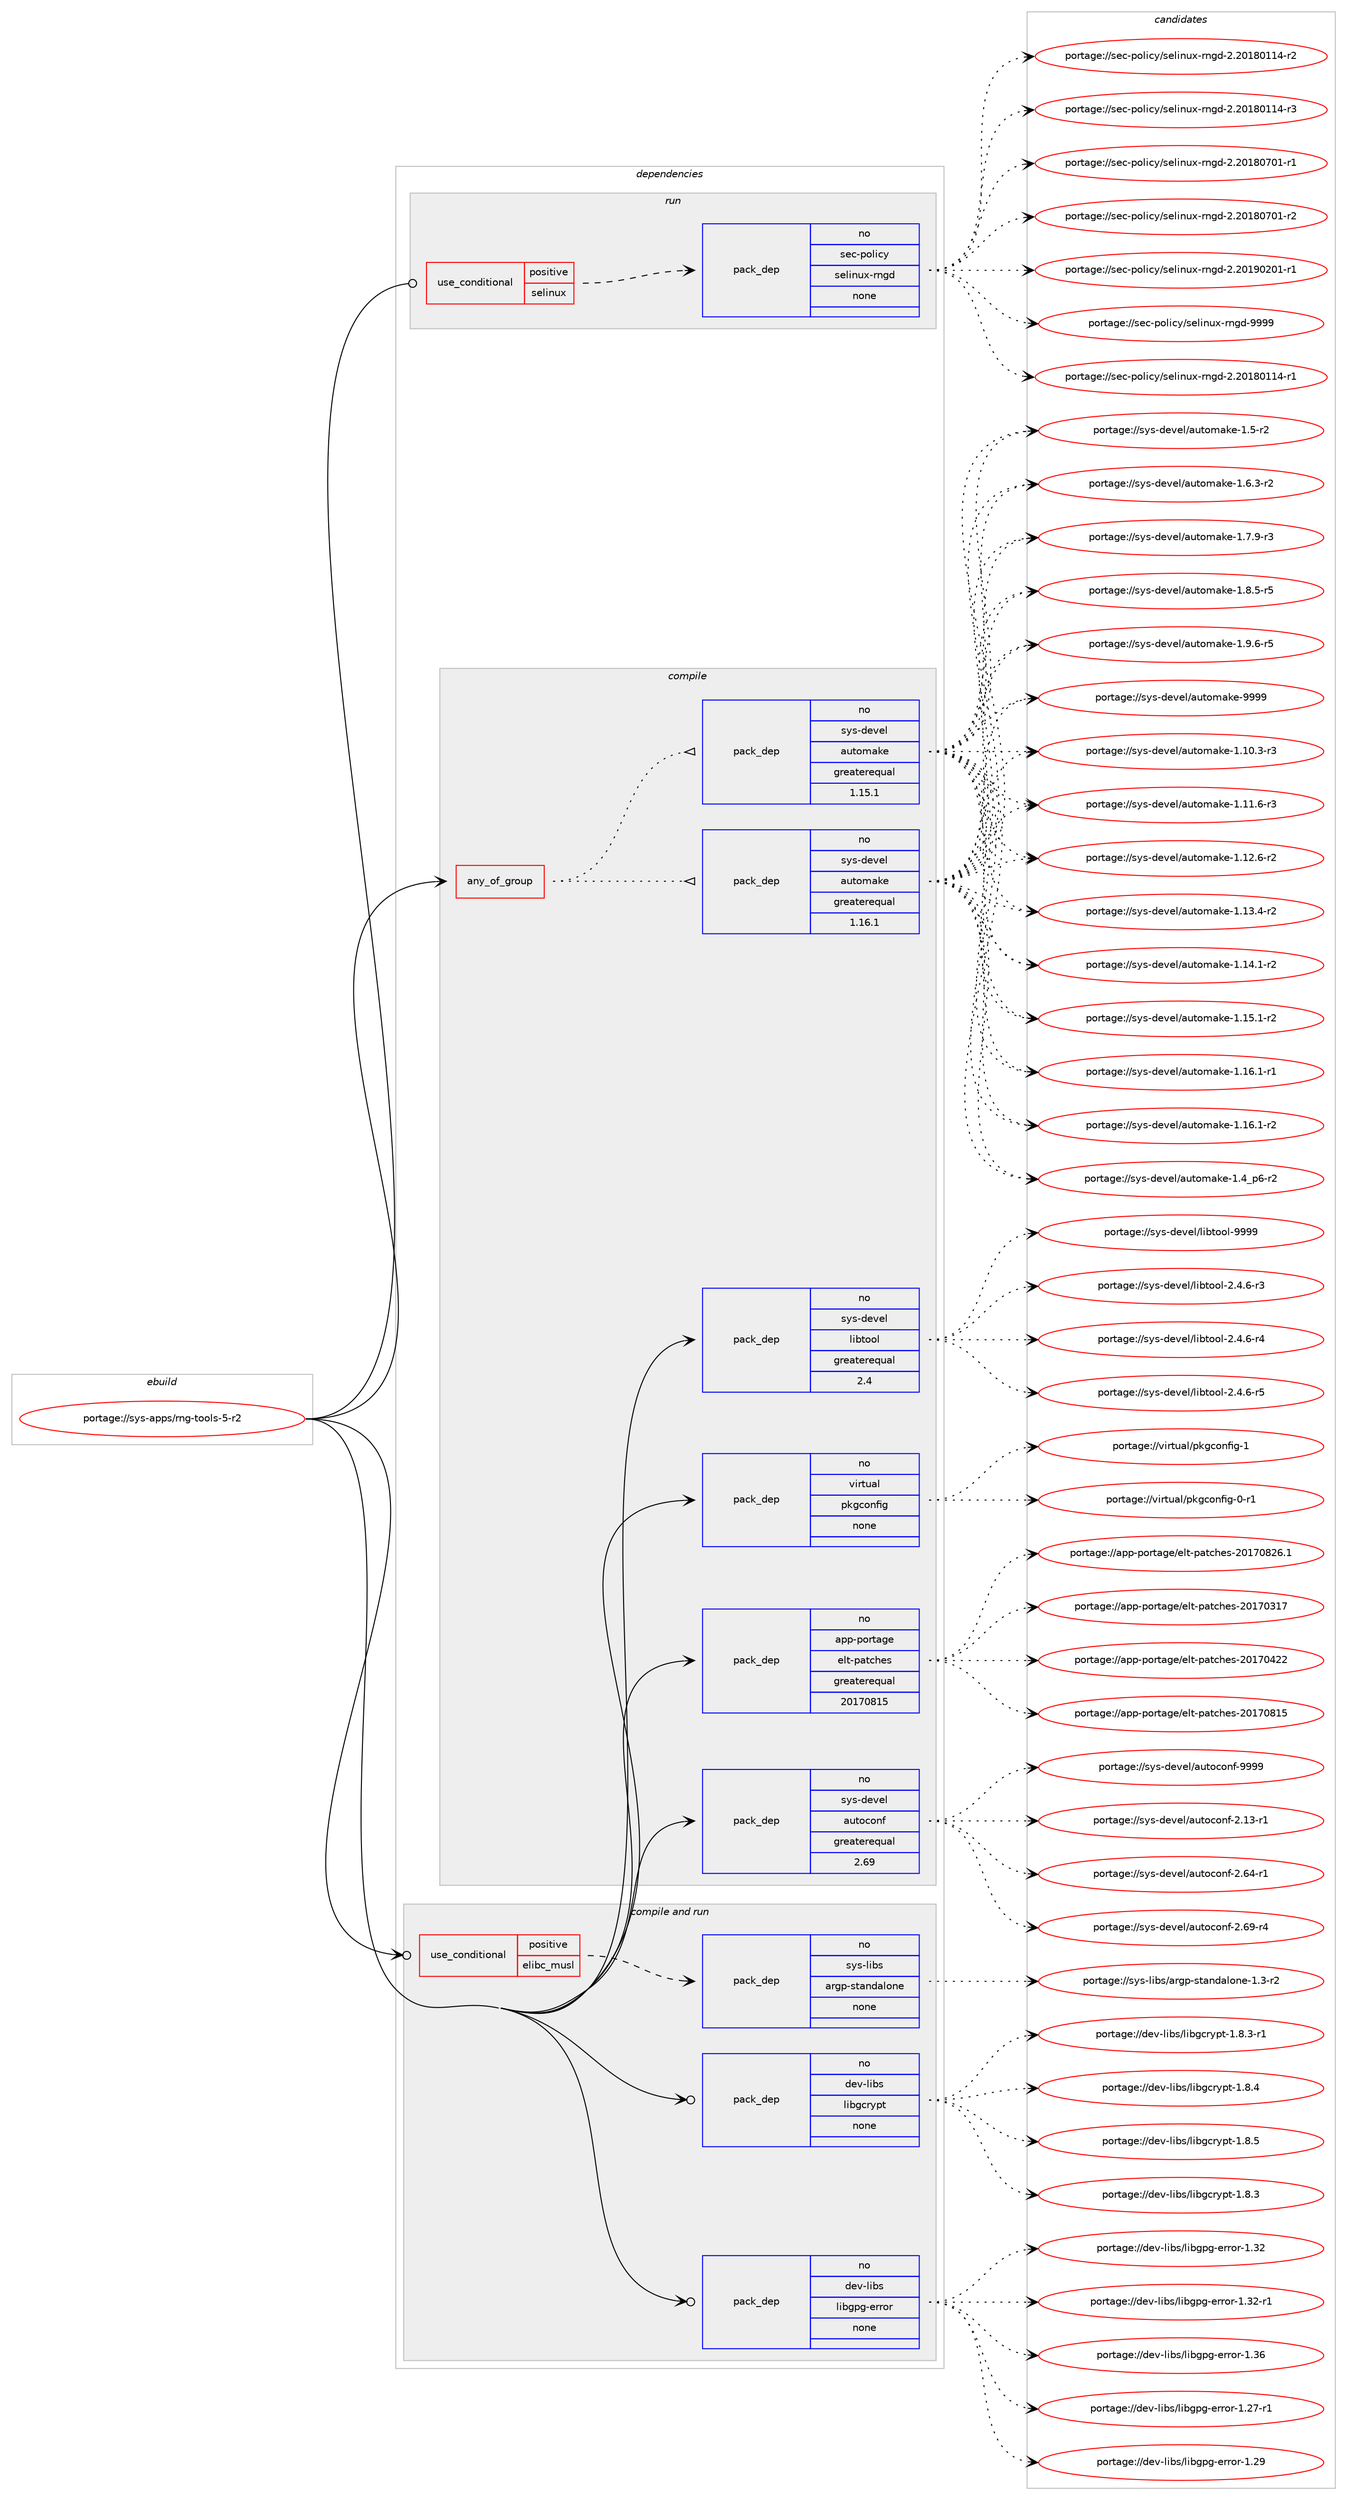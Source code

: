 digraph prolog {

# *************
# Graph options
# *************

newrank=true;
concentrate=true;
compound=true;
graph [rankdir=LR,fontname=Helvetica,fontsize=10,ranksep=1.5];#, ranksep=2.5, nodesep=0.2];
edge  [arrowhead=vee];
node  [fontname=Helvetica,fontsize=10];

# **********
# The ebuild
# **********

subgraph cluster_leftcol {
color=gray;
rank=same;
label=<<i>ebuild</i>>;
id [label="portage://sys-apps/rng-tools-5-r2", color=red, width=4, href="../sys-apps/rng-tools-5-r2.svg"];
}

# ****************
# The dependencies
# ****************

subgraph cluster_midcol {
color=gray;
label=<<i>dependencies</i>>;
subgraph cluster_compile {
fillcolor="#eeeeee";
style=filled;
label=<<i>compile</i>>;
subgraph any6633 {
dependency410623 [label=<<TABLE BORDER="0" CELLBORDER="1" CELLSPACING="0" CELLPADDING="4"><TR><TD CELLPADDING="10">any_of_group</TD></TR></TABLE>>, shape=none, color=red];subgraph pack303862 {
dependency410624 [label=<<TABLE BORDER="0" CELLBORDER="1" CELLSPACING="0" CELLPADDING="4" WIDTH="220"><TR><TD ROWSPAN="6" CELLPADDING="30">pack_dep</TD></TR><TR><TD WIDTH="110">no</TD></TR><TR><TD>sys-devel</TD></TR><TR><TD>automake</TD></TR><TR><TD>greaterequal</TD></TR><TR><TD>1.16.1</TD></TR></TABLE>>, shape=none, color=blue];
}
dependency410623:e -> dependency410624:w [weight=20,style="dotted",arrowhead="oinv"];
subgraph pack303863 {
dependency410625 [label=<<TABLE BORDER="0" CELLBORDER="1" CELLSPACING="0" CELLPADDING="4" WIDTH="220"><TR><TD ROWSPAN="6" CELLPADDING="30">pack_dep</TD></TR><TR><TD WIDTH="110">no</TD></TR><TR><TD>sys-devel</TD></TR><TR><TD>automake</TD></TR><TR><TD>greaterequal</TD></TR><TR><TD>1.15.1</TD></TR></TABLE>>, shape=none, color=blue];
}
dependency410623:e -> dependency410625:w [weight=20,style="dotted",arrowhead="oinv"];
}
id:e -> dependency410623:w [weight=20,style="solid",arrowhead="vee"];
subgraph pack303864 {
dependency410626 [label=<<TABLE BORDER="0" CELLBORDER="1" CELLSPACING="0" CELLPADDING="4" WIDTH="220"><TR><TD ROWSPAN="6" CELLPADDING="30">pack_dep</TD></TR><TR><TD WIDTH="110">no</TD></TR><TR><TD>app-portage</TD></TR><TR><TD>elt-patches</TD></TR><TR><TD>greaterequal</TD></TR><TR><TD>20170815</TD></TR></TABLE>>, shape=none, color=blue];
}
id:e -> dependency410626:w [weight=20,style="solid",arrowhead="vee"];
subgraph pack303865 {
dependency410627 [label=<<TABLE BORDER="0" CELLBORDER="1" CELLSPACING="0" CELLPADDING="4" WIDTH="220"><TR><TD ROWSPAN="6" CELLPADDING="30">pack_dep</TD></TR><TR><TD WIDTH="110">no</TD></TR><TR><TD>sys-devel</TD></TR><TR><TD>autoconf</TD></TR><TR><TD>greaterequal</TD></TR><TR><TD>2.69</TD></TR></TABLE>>, shape=none, color=blue];
}
id:e -> dependency410627:w [weight=20,style="solid",arrowhead="vee"];
subgraph pack303866 {
dependency410628 [label=<<TABLE BORDER="0" CELLBORDER="1" CELLSPACING="0" CELLPADDING="4" WIDTH="220"><TR><TD ROWSPAN="6" CELLPADDING="30">pack_dep</TD></TR><TR><TD WIDTH="110">no</TD></TR><TR><TD>sys-devel</TD></TR><TR><TD>libtool</TD></TR><TR><TD>greaterequal</TD></TR><TR><TD>2.4</TD></TR></TABLE>>, shape=none, color=blue];
}
id:e -> dependency410628:w [weight=20,style="solid",arrowhead="vee"];
subgraph pack303867 {
dependency410629 [label=<<TABLE BORDER="0" CELLBORDER="1" CELLSPACING="0" CELLPADDING="4" WIDTH="220"><TR><TD ROWSPAN="6" CELLPADDING="30">pack_dep</TD></TR><TR><TD WIDTH="110">no</TD></TR><TR><TD>virtual</TD></TR><TR><TD>pkgconfig</TD></TR><TR><TD>none</TD></TR><TR><TD></TD></TR></TABLE>>, shape=none, color=blue];
}
id:e -> dependency410629:w [weight=20,style="solid",arrowhead="vee"];
}
subgraph cluster_compileandrun {
fillcolor="#eeeeee";
style=filled;
label=<<i>compile and run</i>>;
subgraph cond99910 {
dependency410630 [label=<<TABLE BORDER="0" CELLBORDER="1" CELLSPACING="0" CELLPADDING="4"><TR><TD ROWSPAN="3" CELLPADDING="10">use_conditional</TD></TR><TR><TD>positive</TD></TR><TR><TD>elibc_musl</TD></TR></TABLE>>, shape=none, color=red];
subgraph pack303868 {
dependency410631 [label=<<TABLE BORDER="0" CELLBORDER="1" CELLSPACING="0" CELLPADDING="4" WIDTH="220"><TR><TD ROWSPAN="6" CELLPADDING="30">pack_dep</TD></TR><TR><TD WIDTH="110">no</TD></TR><TR><TD>sys-libs</TD></TR><TR><TD>argp-standalone</TD></TR><TR><TD>none</TD></TR><TR><TD></TD></TR></TABLE>>, shape=none, color=blue];
}
dependency410630:e -> dependency410631:w [weight=20,style="dashed",arrowhead="vee"];
}
id:e -> dependency410630:w [weight=20,style="solid",arrowhead="odotvee"];
subgraph pack303869 {
dependency410632 [label=<<TABLE BORDER="0" CELLBORDER="1" CELLSPACING="0" CELLPADDING="4" WIDTH="220"><TR><TD ROWSPAN="6" CELLPADDING="30">pack_dep</TD></TR><TR><TD WIDTH="110">no</TD></TR><TR><TD>dev-libs</TD></TR><TR><TD>libgcrypt</TD></TR><TR><TD>none</TD></TR><TR><TD></TD></TR></TABLE>>, shape=none, color=blue];
}
id:e -> dependency410632:w [weight=20,style="solid",arrowhead="odotvee"];
subgraph pack303870 {
dependency410633 [label=<<TABLE BORDER="0" CELLBORDER="1" CELLSPACING="0" CELLPADDING="4" WIDTH="220"><TR><TD ROWSPAN="6" CELLPADDING="30">pack_dep</TD></TR><TR><TD WIDTH="110">no</TD></TR><TR><TD>dev-libs</TD></TR><TR><TD>libgpg-error</TD></TR><TR><TD>none</TD></TR><TR><TD></TD></TR></TABLE>>, shape=none, color=blue];
}
id:e -> dependency410633:w [weight=20,style="solid",arrowhead="odotvee"];
}
subgraph cluster_run {
fillcolor="#eeeeee";
style=filled;
label=<<i>run</i>>;
subgraph cond99911 {
dependency410634 [label=<<TABLE BORDER="0" CELLBORDER="1" CELLSPACING="0" CELLPADDING="4"><TR><TD ROWSPAN="3" CELLPADDING="10">use_conditional</TD></TR><TR><TD>positive</TD></TR><TR><TD>selinux</TD></TR></TABLE>>, shape=none, color=red];
subgraph pack303871 {
dependency410635 [label=<<TABLE BORDER="0" CELLBORDER="1" CELLSPACING="0" CELLPADDING="4" WIDTH="220"><TR><TD ROWSPAN="6" CELLPADDING="30">pack_dep</TD></TR><TR><TD WIDTH="110">no</TD></TR><TR><TD>sec-policy</TD></TR><TR><TD>selinux-rngd</TD></TR><TR><TD>none</TD></TR><TR><TD></TD></TR></TABLE>>, shape=none, color=blue];
}
dependency410634:e -> dependency410635:w [weight=20,style="dashed",arrowhead="vee"];
}
id:e -> dependency410634:w [weight=20,style="solid",arrowhead="odot"];
}
}

# **************
# The candidates
# **************

subgraph cluster_choices {
rank=same;
color=gray;
label=<<i>candidates</i>>;

subgraph choice303862 {
color=black;
nodesep=1;
choiceportage11512111545100101118101108479711711611110997107101454946494846514511451 [label="portage://sys-devel/automake-1.10.3-r3", color=red, width=4,href="../sys-devel/automake-1.10.3-r3.svg"];
choiceportage11512111545100101118101108479711711611110997107101454946494946544511451 [label="portage://sys-devel/automake-1.11.6-r3", color=red, width=4,href="../sys-devel/automake-1.11.6-r3.svg"];
choiceportage11512111545100101118101108479711711611110997107101454946495046544511450 [label="portage://sys-devel/automake-1.12.6-r2", color=red, width=4,href="../sys-devel/automake-1.12.6-r2.svg"];
choiceportage11512111545100101118101108479711711611110997107101454946495146524511450 [label="portage://sys-devel/automake-1.13.4-r2", color=red, width=4,href="../sys-devel/automake-1.13.4-r2.svg"];
choiceportage11512111545100101118101108479711711611110997107101454946495246494511450 [label="portage://sys-devel/automake-1.14.1-r2", color=red, width=4,href="../sys-devel/automake-1.14.1-r2.svg"];
choiceportage11512111545100101118101108479711711611110997107101454946495346494511450 [label="portage://sys-devel/automake-1.15.1-r2", color=red, width=4,href="../sys-devel/automake-1.15.1-r2.svg"];
choiceportage11512111545100101118101108479711711611110997107101454946495446494511449 [label="portage://sys-devel/automake-1.16.1-r1", color=red, width=4,href="../sys-devel/automake-1.16.1-r1.svg"];
choiceportage11512111545100101118101108479711711611110997107101454946495446494511450 [label="portage://sys-devel/automake-1.16.1-r2", color=red, width=4,href="../sys-devel/automake-1.16.1-r2.svg"];
choiceportage115121115451001011181011084797117116111109971071014549465295112544511450 [label="portage://sys-devel/automake-1.4_p6-r2", color=red, width=4,href="../sys-devel/automake-1.4_p6-r2.svg"];
choiceportage11512111545100101118101108479711711611110997107101454946534511450 [label="portage://sys-devel/automake-1.5-r2", color=red, width=4,href="../sys-devel/automake-1.5-r2.svg"];
choiceportage115121115451001011181011084797117116111109971071014549465446514511450 [label="portage://sys-devel/automake-1.6.3-r2", color=red, width=4,href="../sys-devel/automake-1.6.3-r2.svg"];
choiceportage115121115451001011181011084797117116111109971071014549465546574511451 [label="portage://sys-devel/automake-1.7.9-r3", color=red, width=4,href="../sys-devel/automake-1.7.9-r3.svg"];
choiceportage115121115451001011181011084797117116111109971071014549465646534511453 [label="portage://sys-devel/automake-1.8.5-r5", color=red, width=4,href="../sys-devel/automake-1.8.5-r5.svg"];
choiceportage115121115451001011181011084797117116111109971071014549465746544511453 [label="portage://sys-devel/automake-1.9.6-r5", color=red, width=4,href="../sys-devel/automake-1.9.6-r5.svg"];
choiceportage115121115451001011181011084797117116111109971071014557575757 [label="portage://sys-devel/automake-9999", color=red, width=4,href="../sys-devel/automake-9999.svg"];
dependency410624:e -> choiceportage11512111545100101118101108479711711611110997107101454946494846514511451:w [style=dotted,weight="100"];
dependency410624:e -> choiceportage11512111545100101118101108479711711611110997107101454946494946544511451:w [style=dotted,weight="100"];
dependency410624:e -> choiceportage11512111545100101118101108479711711611110997107101454946495046544511450:w [style=dotted,weight="100"];
dependency410624:e -> choiceportage11512111545100101118101108479711711611110997107101454946495146524511450:w [style=dotted,weight="100"];
dependency410624:e -> choiceportage11512111545100101118101108479711711611110997107101454946495246494511450:w [style=dotted,weight="100"];
dependency410624:e -> choiceportage11512111545100101118101108479711711611110997107101454946495346494511450:w [style=dotted,weight="100"];
dependency410624:e -> choiceportage11512111545100101118101108479711711611110997107101454946495446494511449:w [style=dotted,weight="100"];
dependency410624:e -> choiceportage11512111545100101118101108479711711611110997107101454946495446494511450:w [style=dotted,weight="100"];
dependency410624:e -> choiceportage115121115451001011181011084797117116111109971071014549465295112544511450:w [style=dotted,weight="100"];
dependency410624:e -> choiceportage11512111545100101118101108479711711611110997107101454946534511450:w [style=dotted,weight="100"];
dependency410624:e -> choiceportage115121115451001011181011084797117116111109971071014549465446514511450:w [style=dotted,weight="100"];
dependency410624:e -> choiceportage115121115451001011181011084797117116111109971071014549465546574511451:w [style=dotted,weight="100"];
dependency410624:e -> choiceportage115121115451001011181011084797117116111109971071014549465646534511453:w [style=dotted,weight="100"];
dependency410624:e -> choiceportage115121115451001011181011084797117116111109971071014549465746544511453:w [style=dotted,weight="100"];
dependency410624:e -> choiceportage115121115451001011181011084797117116111109971071014557575757:w [style=dotted,weight="100"];
}
subgraph choice303863 {
color=black;
nodesep=1;
choiceportage11512111545100101118101108479711711611110997107101454946494846514511451 [label="portage://sys-devel/automake-1.10.3-r3", color=red, width=4,href="../sys-devel/automake-1.10.3-r3.svg"];
choiceportage11512111545100101118101108479711711611110997107101454946494946544511451 [label="portage://sys-devel/automake-1.11.6-r3", color=red, width=4,href="../sys-devel/automake-1.11.6-r3.svg"];
choiceportage11512111545100101118101108479711711611110997107101454946495046544511450 [label="portage://sys-devel/automake-1.12.6-r2", color=red, width=4,href="../sys-devel/automake-1.12.6-r2.svg"];
choiceportage11512111545100101118101108479711711611110997107101454946495146524511450 [label="portage://sys-devel/automake-1.13.4-r2", color=red, width=4,href="../sys-devel/automake-1.13.4-r2.svg"];
choiceportage11512111545100101118101108479711711611110997107101454946495246494511450 [label="portage://sys-devel/automake-1.14.1-r2", color=red, width=4,href="../sys-devel/automake-1.14.1-r2.svg"];
choiceportage11512111545100101118101108479711711611110997107101454946495346494511450 [label="portage://sys-devel/automake-1.15.1-r2", color=red, width=4,href="../sys-devel/automake-1.15.1-r2.svg"];
choiceportage11512111545100101118101108479711711611110997107101454946495446494511449 [label="portage://sys-devel/automake-1.16.1-r1", color=red, width=4,href="../sys-devel/automake-1.16.1-r1.svg"];
choiceportage11512111545100101118101108479711711611110997107101454946495446494511450 [label="portage://sys-devel/automake-1.16.1-r2", color=red, width=4,href="../sys-devel/automake-1.16.1-r2.svg"];
choiceportage115121115451001011181011084797117116111109971071014549465295112544511450 [label="portage://sys-devel/automake-1.4_p6-r2", color=red, width=4,href="../sys-devel/automake-1.4_p6-r2.svg"];
choiceportage11512111545100101118101108479711711611110997107101454946534511450 [label="portage://sys-devel/automake-1.5-r2", color=red, width=4,href="../sys-devel/automake-1.5-r2.svg"];
choiceportage115121115451001011181011084797117116111109971071014549465446514511450 [label="portage://sys-devel/automake-1.6.3-r2", color=red, width=4,href="../sys-devel/automake-1.6.3-r2.svg"];
choiceportage115121115451001011181011084797117116111109971071014549465546574511451 [label="portage://sys-devel/automake-1.7.9-r3", color=red, width=4,href="../sys-devel/automake-1.7.9-r3.svg"];
choiceportage115121115451001011181011084797117116111109971071014549465646534511453 [label="portage://sys-devel/automake-1.8.5-r5", color=red, width=4,href="../sys-devel/automake-1.8.5-r5.svg"];
choiceportage115121115451001011181011084797117116111109971071014549465746544511453 [label="portage://sys-devel/automake-1.9.6-r5", color=red, width=4,href="../sys-devel/automake-1.9.6-r5.svg"];
choiceportage115121115451001011181011084797117116111109971071014557575757 [label="portage://sys-devel/automake-9999", color=red, width=4,href="../sys-devel/automake-9999.svg"];
dependency410625:e -> choiceportage11512111545100101118101108479711711611110997107101454946494846514511451:w [style=dotted,weight="100"];
dependency410625:e -> choiceportage11512111545100101118101108479711711611110997107101454946494946544511451:w [style=dotted,weight="100"];
dependency410625:e -> choiceportage11512111545100101118101108479711711611110997107101454946495046544511450:w [style=dotted,weight="100"];
dependency410625:e -> choiceportage11512111545100101118101108479711711611110997107101454946495146524511450:w [style=dotted,weight="100"];
dependency410625:e -> choiceportage11512111545100101118101108479711711611110997107101454946495246494511450:w [style=dotted,weight="100"];
dependency410625:e -> choiceportage11512111545100101118101108479711711611110997107101454946495346494511450:w [style=dotted,weight="100"];
dependency410625:e -> choiceportage11512111545100101118101108479711711611110997107101454946495446494511449:w [style=dotted,weight="100"];
dependency410625:e -> choiceportage11512111545100101118101108479711711611110997107101454946495446494511450:w [style=dotted,weight="100"];
dependency410625:e -> choiceportage115121115451001011181011084797117116111109971071014549465295112544511450:w [style=dotted,weight="100"];
dependency410625:e -> choiceportage11512111545100101118101108479711711611110997107101454946534511450:w [style=dotted,weight="100"];
dependency410625:e -> choiceportage115121115451001011181011084797117116111109971071014549465446514511450:w [style=dotted,weight="100"];
dependency410625:e -> choiceportage115121115451001011181011084797117116111109971071014549465546574511451:w [style=dotted,weight="100"];
dependency410625:e -> choiceportage115121115451001011181011084797117116111109971071014549465646534511453:w [style=dotted,weight="100"];
dependency410625:e -> choiceportage115121115451001011181011084797117116111109971071014549465746544511453:w [style=dotted,weight="100"];
dependency410625:e -> choiceportage115121115451001011181011084797117116111109971071014557575757:w [style=dotted,weight="100"];
}
subgraph choice303864 {
color=black;
nodesep=1;
choiceportage97112112451121111141169710310147101108116451129711699104101115455048495548514955 [label="portage://app-portage/elt-patches-20170317", color=red, width=4,href="../app-portage/elt-patches-20170317.svg"];
choiceportage97112112451121111141169710310147101108116451129711699104101115455048495548525050 [label="portage://app-portage/elt-patches-20170422", color=red, width=4,href="../app-portage/elt-patches-20170422.svg"];
choiceportage97112112451121111141169710310147101108116451129711699104101115455048495548564953 [label="portage://app-portage/elt-patches-20170815", color=red, width=4,href="../app-portage/elt-patches-20170815.svg"];
choiceportage971121124511211111411697103101471011081164511297116991041011154550484955485650544649 [label="portage://app-portage/elt-patches-20170826.1", color=red, width=4,href="../app-portage/elt-patches-20170826.1.svg"];
dependency410626:e -> choiceportage97112112451121111141169710310147101108116451129711699104101115455048495548514955:w [style=dotted,weight="100"];
dependency410626:e -> choiceportage97112112451121111141169710310147101108116451129711699104101115455048495548525050:w [style=dotted,weight="100"];
dependency410626:e -> choiceportage97112112451121111141169710310147101108116451129711699104101115455048495548564953:w [style=dotted,weight="100"];
dependency410626:e -> choiceportage971121124511211111411697103101471011081164511297116991041011154550484955485650544649:w [style=dotted,weight="100"];
}
subgraph choice303865 {
color=black;
nodesep=1;
choiceportage1151211154510010111810110847971171161119911111010245504649514511449 [label="portage://sys-devel/autoconf-2.13-r1", color=red, width=4,href="../sys-devel/autoconf-2.13-r1.svg"];
choiceportage1151211154510010111810110847971171161119911111010245504654524511449 [label="portage://sys-devel/autoconf-2.64-r1", color=red, width=4,href="../sys-devel/autoconf-2.64-r1.svg"];
choiceportage1151211154510010111810110847971171161119911111010245504654574511452 [label="portage://sys-devel/autoconf-2.69-r4", color=red, width=4,href="../sys-devel/autoconf-2.69-r4.svg"];
choiceportage115121115451001011181011084797117116111991111101024557575757 [label="portage://sys-devel/autoconf-9999", color=red, width=4,href="../sys-devel/autoconf-9999.svg"];
dependency410627:e -> choiceportage1151211154510010111810110847971171161119911111010245504649514511449:w [style=dotted,weight="100"];
dependency410627:e -> choiceportage1151211154510010111810110847971171161119911111010245504654524511449:w [style=dotted,weight="100"];
dependency410627:e -> choiceportage1151211154510010111810110847971171161119911111010245504654574511452:w [style=dotted,weight="100"];
dependency410627:e -> choiceportage115121115451001011181011084797117116111991111101024557575757:w [style=dotted,weight="100"];
}
subgraph choice303866 {
color=black;
nodesep=1;
choiceportage1151211154510010111810110847108105981161111111084550465246544511451 [label="portage://sys-devel/libtool-2.4.6-r3", color=red, width=4,href="../sys-devel/libtool-2.4.6-r3.svg"];
choiceportage1151211154510010111810110847108105981161111111084550465246544511452 [label="portage://sys-devel/libtool-2.4.6-r4", color=red, width=4,href="../sys-devel/libtool-2.4.6-r4.svg"];
choiceportage1151211154510010111810110847108105981161111111084550465246544511453 [label="portage://sys-devel/libtool-2.4.6-r5", color=red, width=4,href="../sys-devel/libtool-2.4.6-r5.svg"];
choiceportage1151211154510010111810110847108105981161111111084557575757 [label="portage://sys-devel/libtool-9999", color=red, width=4,href="../sys-devel/libtool-9999.svg"];
dependency410628:e -> choiceportage1151211154510010111810110847108105981161111111084550465246544511451:w [style=dotted,weight="100"];
dependency410628:e -> choiceportage1151211154510010111810110847108105981161111111084550465246544511452:w [style=dotted,weight="100"];
dependency410628:e -> choiceportage1151211154510010111810110847108105981161111111084550465246544511453:w [style=dotted,weight="100"];
dependency410628:e -> choiceportage1151211154510010111810110847108105981161111111084557575757:w [style=dotted,weight="100"];
}
subgraph choice303867 {
color=black;
nodesep=1;
choiceportage11810511411611797108471121071039911111010210510345484511449 [label="portage://virtual/pkgconfig-0-r1", color=red, width=4,href="../virtual/pkgconfig-0-r1.svg"];
choiceportage1181051141161179710847112107103991111101021051034549 [label="portage://virtual/pkgconfig-1", color=red, width=4,href="../virtual/pkgconfig-1.svg"];
dependency410629:e -> choiceportage11810511411611797108471121071039911111010210510345484511449:w [style=dotted,weight="100"];
dependency410629:e -> choiceportage1181051141161179710847112107103991111101021051034549:w [style=dotted,weight="100"];
}
subgraph choice303868 {
color=black;
nodesep=1;
choiceportage11512111545108105981154797114103112451151169711010097108111110101454946514511450 [label="portage://sys-libs/argp-standalone-1.3-r2", color=red, width=4,href="../sys-libs/argp-standalone-1.3-r2.svg"];
dependency410631:e -> choiceportage11512111545108105981154797114103112451151169711010097108111110101454946514511450:w [style=dotted,weight="100"];
}
subgraph choice303869 {
color=black;
nodesep=1;
choiceportage1001011184510810598115471081059810399114121112116454946564651 [label="portage://dev-libs/libgcrypt-1.8.3", color=red, width=4,href="../dev-libs/libgcrypt-1.8.3.svg"];
choiceportage10010111845108105981154710810598103991141211121164549465646514511449 [label="portage://dev-libs/libgcrypt-1.8.3-r1", color=red, width=4,href="../dev-libs/libgcrypt-1.8.3-r1.svg"];
choiceportage1001011184510810598115471081059810399114121112116454946564652 [label="portage://dev-libs/libgcrypt-1.8.4", color=red, width=4,href="../dev-libs/libgcrypt-1.8.4.svg"];
choiceportage1001011184510810598115471081059810399114121112116454946564653 [label="portage://dev-libs/libgcrypt-1.8.5", color=red, width=4,href="../dev-libs/libgcrypt-1.8.5.svg"];
dependency410632:e -> choiceportage1001011184510810598115471081059810399114121112116454946564651:w [style=dotted,weight="100"];
dependency410632:e -> choiceportage10010111845108105981154710810598103991141211121164549465646514511449:w [style=dotted,weight="100"];
dependency410632:e -> choiceportage1001011184510810598115471081059810399114121112116454946564652:w [style=dotted,weight="100"];
dependency410632:e -> choiceportage1001011184510810598115471081059810399114121112116454946564653:w [style=dotted,weight="100"];
}
subgraph choice303870 {
color=black;
nodesep=1;
choiceportage100101118451081059811547108105981031121034510111411411111445494650554511449 [label="portage://dev-libs/libgpg-error-1.27-r1", color=red, width=4,href="../dev-libs/libgpg-error-1.27-r1.svg"];
choiceportage10010111845108105981154710810598103112103451011141141111144549465057 [label="portage://dev-libs/libgpg-error-1.29", color=red, width=4,href="../dev-libs/libgpg-error-1.29.svg"];
choiceportage10010111845108105981154710810598103112103451011141141111144549465150 [label="portage://dev-libs/libgpg-error-1.32", color=red, width=4,href="../dev-libs/libgpg-error-1.32.svg"];
choiceportage100101118451081059811547108105981031121034510111411411111445494651504511449 [label="portage://dev-libs/libgpg-error-1.32-r1", color=red, width=4,href="../dev-libs/libgpg-error-1.32-r1.svg"];
choiceportage10010111845108105981154710810598103112103451011141141111144549465154 [label="portage://dev-libs/libgpg-error-1.36", color=red, width=4,href="../dev-libs/libgpg-error-1.36.svg"];
dependency410633:e -> choiceportage100101118451081059811547108105981031121034510111411411111445494650554511449:w [style=dotted,weight="100"];
dependency410633:e -> choiceportage10010111845108105981154710810598103112103451011141141111144549465057:w [style=dotted,weight="100"];
dependency410633:e -> choiceportage10010111845108105981154710810598103112103451011141141111144549465150:w [style=dotted,weight="100"];
dependency410633:e -> choiceportage100101118451081059811547108105981031121034510111411411111445494651504511449:w [style=dotted,weight="100"];
dependency410633:e -> choiceportage10010111845108105981154710810598103112103451011141141111144549465154:w [style=dotted,weight="100"];
}
subgraph choice303871 {
color=black;
nodesep=1;
choiceportage115101994511211110810599121471151011081051101171204511411010310045504650484956484949524511449 [label="portage://sec-policy/selinux-rngd-2.20180114-r1", color=red, width=4,href="../sec-policy/selinux-rngd-2.20180114-r1.svg"];
choiceportage115101994511211110810599121471151011081051101171204511411010310045504650484956484949524511450 [label="portage://sec-policy/selinux-rngd-2.20180114-r2", color=red, width=4,href="../sec-policy/selinux-rngd-2.20180114-r2.svg"];
choiceportage115101994511211110810599121471151011081051101171204511411010310045504650484956484949524511451 [label="portage://sec-policy/selinux-rngd-2.20180114-r3", color=red, width=4,href="../sec-policy/selinux-rngd-2.20180114-r3.svg"];
choiceportage115101994511211110810599121471151011081051101171204511411010310045504650484956485548494511449 [label="portage://sec-policy/selinux-rngd-2.20180701-r1", color=red, width=4,href="../sec-policy/selinux-rngd-2.20180701-r1.svg"];
choiceportage115101994511211110810599121471151011081051101171204511411010310045504650484956485548494511450 [label="portage://sec-policy/selinux-rngd-2.20180701-r2", color=red, width=4,href="../sec-policy/selinux-rngd-2.20180701-r2.svg"];
choiceportage115101994511211110810599121471151011081051101171204511411010310045504650484957485048494511449 [label="portage://sec-policy/selinux-rngd-2.20190201-r1", color=red, width=4,href="../sec-policy/selinux-rngd-2.20190201-r1.svg"];
choiceportage11510199451121111081059912147115101108105110117120451141101031004557575757 [label="portage://sec-policy/selinux-rngd-9999", color=red, width=4,href="../sec-policy/selinux-rngd-9999.svg"];
dependency410635:e -> choiceportage115101994511211110810599121471151011081051101171204511411010310045504650484956484949524511449:w [style=dotted,weight="100"];
dependency410635:e -> choiceportage115101994511211110810599121471151011081051101171204511411010310045504650484956484949524511450:w [style=dotted,weight="100"];
dependency410635:e -> choiceportage115101994511211110810599121471151011081051101171204511411010310045504650484956484949524511451:w [style=dotted,weight="100"];
dependency410635:e -> choiceportage115101994511211110810599121471151011081051101171204511411010310045504650484956485548494511449:w [style=dotted,weight="100"];
dependency410635:e -> choiceportage115101994511211110810599121471151011081051101171204511411010310045504650484956485548494511450:w [style=dotted,weight="100"];
dependency410635:e -> choiceportage115101994511211110810599121471151011081051101171204511411010310045504650484957485048494511449:w [style=dotted,weight="100"];
dependency410635:e -> choiceportage11510199451121111081059912147115101108105110117120451141101031004557575757:w [style=dotted,weight="100"];
}
}

}

